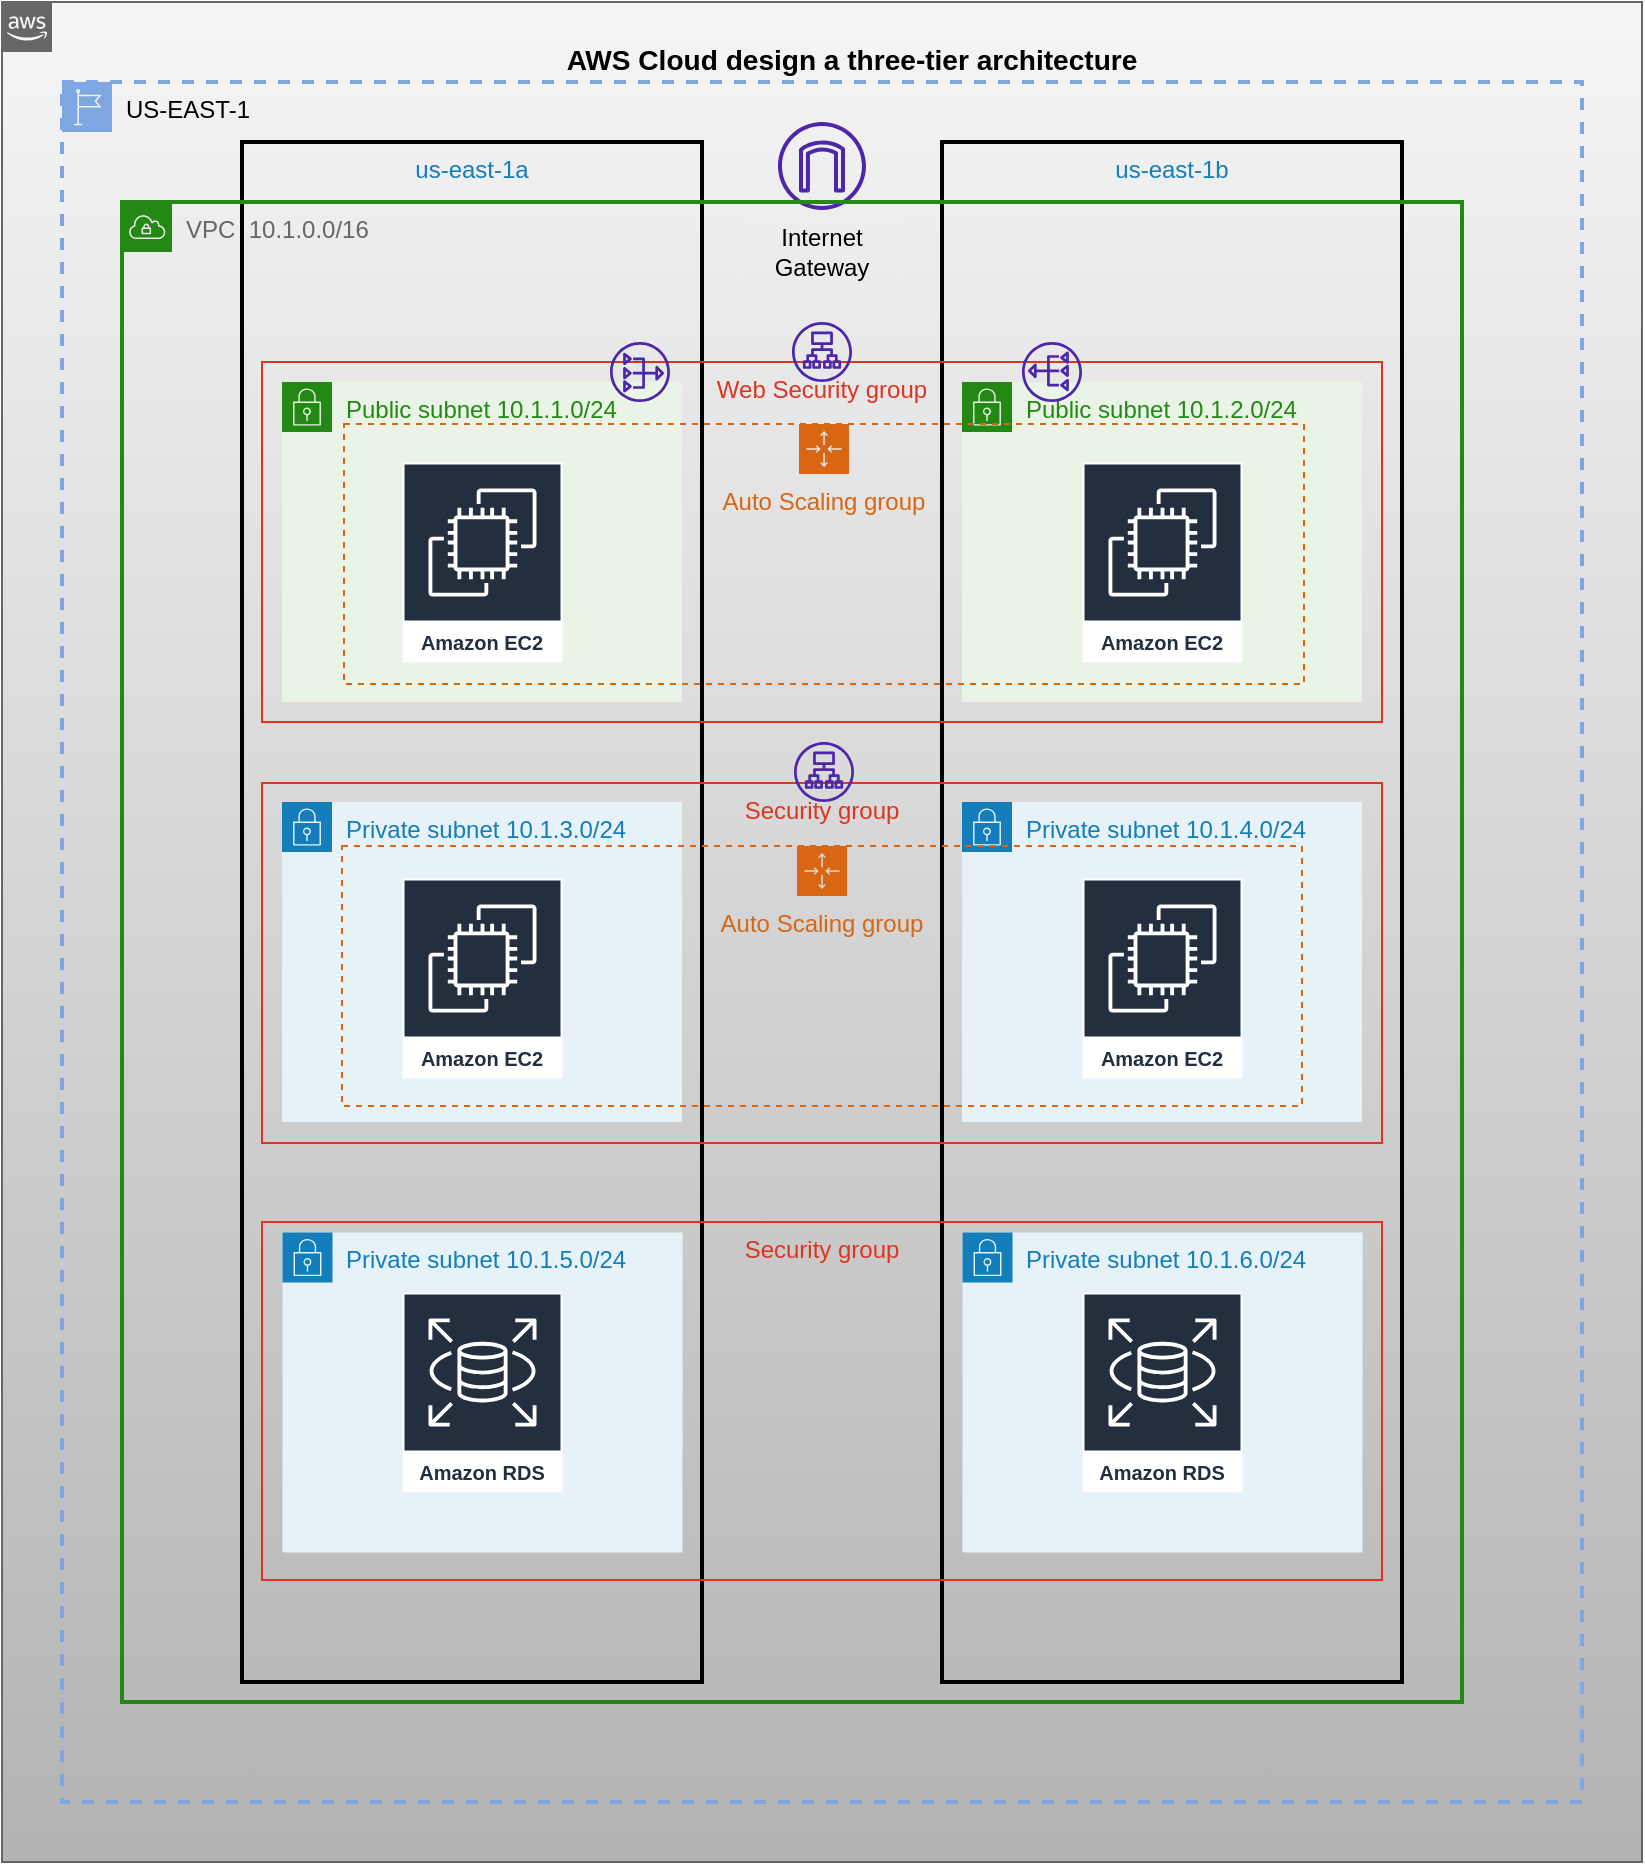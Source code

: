 <mxfile version="20.6.0" type="github">
  <diagram id="xggmqmnDdCMUJtHXeGxX" name="Página-1">
    <mxGraphModel dx="782" dy="1607" grid="0" gridSize="10" guides="1" tooltips="1" connect="1" arrows="1" fold="1" page="1" pageScale="1" pageWidth="827" pageHeight="1169" math="0" shadow="0">
      <root>
        <mxCell id="0" />
        <mxCell id="1" parent="0" />
        <mxCell id="7BhhN1L9Lo45RrHUkkJ7-12" value="&lt;h3&gt;AWS Cloud design a three-tier architecture&lt;/h3&gt;" style="points=[[0,0],[0.25,0],[0.5,0],[0.75,0],[1,0],[1,0.25],[1,0.5],[1,0.75],[1,1],[0.75,1],[0.5,1],[0.25,1],[0,1],[0,0.75],[0,0.5],[0,0.25]];outlineConnect=0;html=1;whiteSpace=wrap;fontSize=12;fontStyle=0;container=1;pointerEvents=0;collapsible=0;recursiveResize=0;shape=mxgraph.aws4.group;grIcon=mxgraph.aws4.group_aws_cloud_alt;fillColor=#f5f5f5;verticalAlign=top;align=center;spacingLeft=30;dashed=0;labelBackgroundColor=none;strokeWidth=1;gradientColor=#b3b3b3;strokeColor=#666666;" vertex="1" parent="1">
          <mxGeometry x="20" y="-110" width="820" height="930" as="geometry" />
        </mxCell>
        <mxCell id="Yk63QLegk9tkWfs8BIzJ-25" value="US-EAST-1" style="points=[[0,0],[0.25,0],[0.5,0],[0.75,0],[1,0],[1,0.25],[1,0.5],[1,0.75],[1,1],[0.75,1],[0.5,1],[0.25,1],[0,1],[0,0.75],[0,0.5],[0,0.25]];outlineConnect=0;html=1;whiteSpace=wrap;fontSize=12;fontStyle=0;container=1;pointerEvents=0;collapsible=0;recursiveResize=0;shape=mxgraph.aws4.group;grIcon=mxgraph.aws4.group_region;verticalAlign=top;align=left;spacingLeft=30;dashed=1;labelBackgroundColor=none;strokeWidth=2;fillColor=none;strokeColor=#7EA6E0;" parent="1" vertex="1">
          <mxGeometry x="50" y="-70" width="760" height="860" as="geometry" />
        </mxCell>
        <mxCell id="Yk63QLegk9tkWfs8BIzJ-33" value="us-east-1a" style="fillColor=none;strokeColor=#000000;verticalAlign=top;fontStyle=0;fontColor=#147EBA;labelBackgroundColor=none;strokeWidth=2;" parent="Yk63QLegk9tkWfs8BIzJ-25" vertex="1">
          <mxGeometry x="90" y="30" width="230" height="770" as="geometry" />
        </mxCell>
        <mxCell id="Yk63QLegk9tkWfs8BIzJ-34" value="us-east-1b" style="fillColor=none;strokeColor=#000000;verticalAlign=top;fontStyle=0;fontColor=#147EBA;labelBackgroundColor=none;strokeWidth=2;" parent="Yk63QLegk9tkWfs8BIzJ-25" vertex="1">
          <mxGeometry x="440" y="30" width="230" height="770" as="geometry" />
        </mxCell>
        <mxCell id="Yk63QLegk9tkWfs8BIzJ-35" value="" style="sketch=0;outlineConnect=0;fontColor=#232F3E;gradientColor=none;fillColor=#4D27AA;strokeColor=none;dashed=0;verticalLabelPosition=bottom;verticalAlign=top;align=center;html=1;fontSize=12;fontStyle=0;aspect=fixed;pointerEvents=1;shape=mxgraph.aws4.internet_gateway;labelBackgroundColor=none;strokeWidth=2;" parent="Yk63QLegk9tkWfs8BIzJ-25" vertex="1">
          <mxGeometry x="358" y="20" width="44" height="44" as="geometry" />
        </mxCell>
        <mxCell id="Yk63QLegk9tkWfs8BIzJ-47" value="Security group" style="fillColor=none;strokeColor=#DD3522;verticalAlign=top;fontStyle=0;fontColor=#DD3522;labelBackgroundColor=none;strokeWidth=1;" parent="Yk63QLegk9tkWfs8BIzJ-25" vertex="1">
          <mxGeometry x="100" y="570" width="560" height="179" as="geometry" />
        </mxCell>
        <mxCell id="Yk63QLegk9tkWfs8BIzJ-48" value="Security group" style="fillColor=none;strokeColor=#DD3522;verticalAlign=top;fontStyle=0;fontColor=#DD3522;labelBackgroundColor=none;strokeWidth=1;" parent="Yk63QLegk9tkWfs8BIzJ-25" vertex="1">
          <mxGeometry x="100" y="350.5" width="560" height="180" as="geometry" />
        </mxCell>
        <mxCell id="Yk63QLegk9tkWfs8BIzJ-49" value="Web Security group" style="fillColor=none;strokeColor=#DD3522;verticalAlign=top;fontStyle=0;fontColor=#DD3522;labelBackgroundColor=none;strokeWidth=1;" parent="Yk63QLegk9tkWfs8BIzJ-25" vertex="1">
          <mxGeometry x="100" y="140" width="560" height="180" as="geometry" />
        </mxCell>
        <mxCell id="Yk63QLegk9tkWfs8BIzJ-26" value="VPC&amp;nbsp; 10.1.0.0/16" style="points=[[0,0],[0.25,0],[0.5,0],[0.75,0],[1,0],[1,0.25],[1,0.5],[1,0.75],[1,1],[0.75,1],[0.5,1],[0.25,1],[0,1],[0,0.75],[0,0.5],[0,0.25]];outlineConnect=0;gradientColor=none;html=1;whiteSpace=wrap;fontSize=12;fontStyle=0;container=1;pointerEvents=0;collapsible=0;recursiveResize=0;shape=mxgraph.aws4.group;grIcon=mxgraph.aws4.group_vpc;strokeColor=#248814;fillColor=none;verticalAlign=top;align=left;spacingLeft=30;fontColor=#666666;dashed=0;labelBackgroundColor=none;strokeWidth=2;" parent="1" vertex="1">
          <mxGeometry x="80" y="-10" width="670" height="750" as="geometry" />
        </mxCell>
        <mxCell id="Yk63QLegk9tkWfs8BIzJ-27" value="Public subnet 10.1.1.0/24" style="points=[[0,0],[0.25,0],[0.5,0],[0.75,0],[1,0],[1,0.25],[1,0.5],[1,0.75],[1,1],[0.75,1],[0.5,1],[0.25,1],[0,1],[0,0.75],[0,0.5],[0,0.25]];outlineConnect=0;gradientColor=none;html=1;whiteSpace=wrap;fontSize=12;fontStyle=0;container=1;pointerEvents=0;collapsible=0;recursiveResize=0;shape=mxgraph.aws4.group;grIcon=mxgraph.aws4.group_security_group;grStroke=0;strokeColor=#248814;fillColor=#E9F3E6;verticalAlign=top;align=left;spacingLeft=30;fontColor=#248814;dashed=0;labelBackgroundColor=none;strokeWidth=2;" parent="Yk63QLegk9tkWfs8BIzJ-26" vertex="1">
          <mxGeometry x="80" y="90" width="200" height="160" as="geometry" />
        </mxCell>
        <mxCell id="Yk63QLegk9tkWfs8BIzJ-41" value="Amazon EC2" style="sketch=0;outlineConnect=0;fontColor=#232F3E;gradientColor=none;strokeColor=#ffffff;fillColor=#232F3E;dashed=0;verticalLabelPosition=middle;verticalAlign=bottom;align=center;html=1;whiteSpace=wrap;fontSize=10;fontStyle=1;spacing=3;shape=mxgraph.aws4.productIcon;prIcon=mxgraph.aws4.ec2;labelBackgroundColor=none;strokeWidth=0;" parent="Yk63QLegk9tkWfs8BIzJ-27" vertex="1">
          <mxGeometry x="60" y="40" width="80" height="100" as="geometry" />
        </mxCell>
        <mxCell id="Yk63QLegk9tkWfs8BIzJ-28" value="Public subnet 10.1.2.0/24" style="points=[[0,0],[0.25,0],[0.5,0],[0.75,0],[1,0],[1,0.25],[1,0.5],[1,0.75],[1,1],[0.75,1],[0.5,1],[0.25,1],[0,1],[0,0.75],[0,0.5],[0,0.25]];outlineConnect=0;gradientColor=none;html=1;whiteSpace=wrap;fontSize=12;fontStyle=0;container=1;pointerEvents=0;collapsible=0;recursiveResize=0;shape=mxgraph.aws4.group;grIcon=mxgraph.aws4.group_security_group;grStroke=0;strokeColor=#248814;fillColor=#E9F3E6;verticalAlign=top;align=left;spacingLeft=30;fontColor=#248814;dashed=0;labelBackgroundColor=none;strokeWidth=2;" parent="Yk63QLegk9tkWfs8BIzJ-26" vertex="1">
          <mxGeometry x="420" y="90" width="200" height="160" as="geometry" />
        </mxCell>
        <mxCell id="Yk63QLegk9tkWfs8BIzJ-42" value="Amazon EC2" style="sketch=0;outlineConnect=0;fontColor=#232F3E;gradientColor=none;strokeColor=#ffffff;fillColor=#232F3E;dashed=0;verticalLabelPosition=middle;verticalAlign=bottom;align=center;html=1;whiteSpace=wrap;fontSize=10;fontStyle=1;spacing=3;shape=mxgraph.aws4.productIcon;prIcon=mxgraph.aws4.ec2;labelBackgroundColor=none;strokeWidth=0;" parent="Yk63QLegk9tkWfs8BIzJ-28" vertex="1">
          <mxGeometry x="60" y="40" width="80" height="100" as="geometry" />
        </mxCell>
        <mxCell id="Yk63QLegk9tkWfs8BIzJ-29" value="Private subnet 10.1.3.0/24" style="points=[[0,0],[0.25,0],[0.5,0],[0.75,0],[1,0],[1,0.25],[1,0.5],[1,0.75],[1,1],[0.75,1],[0.5,1],[0.25,1],[0,1],[0,0.75],[0,0.5],[0,0.25]];outlineConnect=0;gradientColor=none;html=1;whiteSpace=wrap;fontSize=12;fontStyle=0;container=1;pointerEvents=0;collapsible=0;recursiveResize=0;shape=mxgraph.aws4.group;grIcon=mxgraph.aws4.group_security_group;grStroke=0;strokeColor=#147EBA;fillColor=#E6F2F8;verticalAlign=top;align=left;spacingLeft=30;fontColor=#147EBA;dashed=0;labelBackgroundColor=none;strokeWidth=2;" parent="Yk63QLegk9tkWfs8BIzJ-26" vertex="1">
          <mxGeometry x="80" y="300" width="200" height="160" as="geometry" />
        </mxCell>
        <mxCell id="Yk63QLegk9tkWfs8BIzJ-43" value="Amazon EC2" style="sketch=0;outlineConnect=0;fontColor=#232F3E;gradientColor=none;strokeColor=#ffffff;fillColor=#232F3E;dashed=0;verticalLabelPosition=middle;verticalAlign=bottom;align=center;html=1;whiteSpace=wrap;fontSize=10;fontStyle=1;spacing=3;shape=mxgraph.aws4.productIcon;prIcon=mxgraph.aws4.ec2;labelBackgroundColor=none;strokeWidth=0;" parent="Yk63QLegk9tkWfs8BIzJ-29" vertex="1">
          <mxGeometry x="60" y="38" width="80" height="100" as="geometry" />
        </mxCell>
        <mxCell id="Yk63QLegk9tkWfs8BIzJ-30" value="Private subnet 10.1.4.0/24" style="points=[[0,0],[0.25,0],[0.5,0],[0.75,0],[1,0],[1,0.25],[1,0.5],[1,0.75],[1,1],[0.75,1],[0.5,1],[0.25,1],[0,1],[0,0.75],[0,0.5],[0,0.25]];outlineConnect=0;gradientColor=none;html=1;whiteSpace=wrap;fontSize=12;fontStyle=0;container=1;pointerEvents=0;collapsible=0;recursiveResize=0;shape=mxgraph.aws4.group;grIcon=mxgraph.aws4.group_security_group;grStroke=0;strokeColor=#147EBA;fillColor=#E6F2F8;verticalAlign=top;align=left;spacingLeft=30;fontColor=#147EBA;dashed=0;labelBackgroundColor=none;strokeWidth=2;" parent="Yk63QLegk9tkWfs8BIzJ-26" vertex="1">
          <mxGeometry x="420" y="300" width="200" height="160" as="geometry" />
        </mxCell>
        <mxCell id="Yk63QLegk9tkWfs8BIzJ-44" value="Amazon EC2" style="sketch=0;outlineConnect=0;fontColor=#232F3E;gradientColor=none;strokeColor=#ffffff;fillColor=#232F3E;dashed=0;verticalLabelPosition=middle;verticalAlign=bottom;align=center;html=1;whiteSpace=wrap;fontSize=10;fontStyle=1;spacing=3;shape=mxgraph.aws4.productIcon;prIcon=mxgraph.aws4.ec2;labelBackgroundColor=none;strokeWidth=0;" parent="Yk63QLegk9tkWfs8BIzJ-30" vertex="1">
          <mxGeometry x="60" y="38" width="80" height="100" as="geometry" />
        </mxCell>
        <mxCell id="Yk63QLegk9tkWfs8BIzJ-36" value="Internet Gateway" style="rounded=0;whiteSpace=wrap;html=1;labelBackgroundColor=none;strokeWidth=0;dashed=1;fillColor=none;strokeColor=#FFFFFF;" parent="Yk63QLegk9tkWfs8BIzJ-26" vertex="1">
          <mxGeometry x="310" y="10" width="80" height="30" as="geometry" />
        </mxCell>
        <mxCell id="Yk63QLegk9tkWfs8BIzJ-39" value="Private subnet 10.1.5.0/24" style="points=[[0,0],[0.25,0],[0.5,0],[0.75,0],[1,0],[1,0.25],[1,0.5],[1,0.75],[1,1],[0.75,1],[0.5,1],[0.25,1],[0,1],[0,0.75],[0,0.5],[0,0.25]];outlineConnect=0;gradientColor=none;html=1;whiteSpace=wrap;fontSize=12;fontStyle=0;container=1;pointerEvents=0;collapsible=0;recursiveResize=0;shape=mxgraph.aws4.group;grIcon=mxgraph.aws4.group_security_group;grStroke=0;strokeColor=#147EBA;fillColor=#E6F2F8;verticalAlign=top;align=left;spacingLeft=30;fontColor=#147EBA;dashed=0;labelBackgroundColor=none;strokeWidth=0;" parent="Yk63QLegk9tkWfs8BIzJ-26" vertex="1">
          <mxGeometry x="80" y="515" width="200" height="160" as="geometry" />
        </mxCell>
        <mxCell id="Yk63QLegk9tkWfs8BIzJ-45" value="Amazon RDS" style="sketch=0;outlineConnect=0;fontColor=#232F3E;gradientColor=none;strokeColor=#ffffff;fillColor=#232F3E;dashed=0;verticalLabelPosition=middle;verticalAlign=bottom;align=center;html=1;whiteSpace=wrap;fontSize=10;fontStyle=1;spacing=3;shape=mxgraph.aws4.productIcon;prIcon=mxgraph.aws4.rds;labelBackgroundColor=none;strokeWidth=0;" parent="Yk63QLegk9tkWfs8BIzJ-39" vertex="1">
          <mxGeometry x="60" y="30" width="80" height="100" as="geometry" />
        </mxCell>
        <mxCell id="Yk63QLegk9tkWfs8BIzJ-40" value="Private subnet 10.1.6.0/24" style="points=[[0,0],[0.25,0],[0.5,0],[0.75,0],[1,0],[1,0.25],[1,0.5],[1,0.75],[1,1],[0.75,1],[0.5,1],[0.25,1],[0,1],[0,0.75],[0,0.5],[0,0.25]];outlineConnect=0;gradientColor=none;html=1;whiteSpace=wrap;fontSize=12;fontStyle=0;container=1;pointerEvents=0;collapsible=0;recursiveResize=0;shape=mxgraph.aws4.group;grIcon=mxgraph.aws4.group_security_group;grStroke=0;strokeColor=#147EBA;fillColor=#E6F2F8;verticalAlign=top;align=left;spacingLeft=30;fontColor=#147EBA;dashed=0;labelBackgroundColor=none;strokeWidth=0;" parent="Yk63QLegk9tkWfs8BIzJ-26" vertex="1">
          <mxGeometry x="420" y="515" width="200" height="160" as="geometry" />
        </mxCell>
        <mxCell id="Yk63QLegk9tkWfs8BIzJ-46" value="Amazon RDS" style="sketch=0;outlineConnect=0;fontColor=#232F3E;gradientColor=none;strokeColor=#ffffff;fillColor=#232F3E;dashed=0;verticalLabelPosition=middle;verticalAlign=bottom;align=center;html=1;whiteSpace=wrap;fontSize=10;fontStyle=1;spacing=3;shape=mxgraph.aws4.productIcon;prIcon=mxgraph.aws4.rds;labelBackgroundColor=none;strokeWidth=0;" parent="Yk63QLegk9tkWfs8BIzJ-40" vertex="1">
          <mxGeometry x="60" y="30" width="80" height="100" as="geometry" />
        </mxCell>
        <mxCell id="7BhhN1L9Lo45RrHUkkJ7-2" value="Auto Scaling group" style="points=[[0,0],[0.25,0],[0.5,0],[0.75,0],[1,0],[1,0.25],[1,0.5],[1,0.75],[1,1],[0.75,1],[0.5,1],[0.25,1],[0,1],[0,0.75],[0,0.5],[0,0.25]];outlineConnect=0;gradientColor=none;html=1;whiteSpace=wrap;fontSize=12;fontStyle=0;container=1;pointerEvents=0;collapsible=0;recursiveResize=0;shape=mxgraph.aws4.groupCenter;grIcon=mxgraph.aws4.group_auto_scaling_group;grStroke=1;strokeColor=#D86613;fillColor=none;verticalAlign=top;align=center;fontColor=#D86613;dashed=1;spacingTop=25;labelBackgroundColor=none;strokeWidth=1;" vertex="1" parent="Yk63QLegk9tkWfs8BIzJ-26">
          <mxGeometry x="110" y="322" width="480" height="130" as="geometry" />
        </mxCell>
        <mxCell id="7BhhN1L9Lo45RrHUkkJ7-10" value="Auto Scaling group" style="points=[[0,0],[0.25,0],[0.5,0],[0.75,0],[1,0],[1,0.25],[1,0.5],[1,0.75],[1,1],[0.75,1],[0.5,1],[0.25,1],[0,1],[0,0.75],[0,0.5],[0,0.25]];outlineConnect=0;gradientColor=none;html=1;whiteSpace=wrap;fontSize=12;fontStyle=0;container=1;pointerEvents=0;collapsible=0;recursiveResize=0;shape=mxgraph.aws4.groupCenter;grIcon=mxgraph.aws4.group_auto_scaling_group;grStroke=1;strokeColor=#D86613;fillColor=none;verticalAlign=top;align=center;fontColor=#D86613;dashed=1;spacingTop=25;labelBackgroundColor=none;strokeWidth=1;" vertex="1" parent="Yk63QLegk9tkWfs8BIzJ-26">
          <mxGeometry x="111" y="111" width="480" height="130" as="geometry" />
        </mxCell>
        <mxCell id="7BhhN1L9Lo45RrHUkkJ7-13" value="" style="sketch=0;outlineConnect=0;fontColor=#232F3E;gradientColor=none;fillColor=#4D27AA;strokeColor=none;dashed=0;verticalLabelPosition=bottom;verticalAlign=top;align=center;html=1;fontSize=12;fontStyle=0;aspect=fixed;pointerEvents=1;shape=mxgraph.aws4.application_load_balancer;labelBackgroundColor=none;strokeWidth=1;" vertex="1" parent="Yk63QLegk9tkWfs8BIzJ-26">
          <mxGeometry x="336" y="270" width="30" height="30" as="geometry" />
        </mxCell>
        <mxCell id="7BhhN1L9Lo45RrHUkkJ7-14" value="" style="sketch=0;outlineConnect=0;fontColor=#232F3E;gradientColor=none;fillColor=#4D27AA;strokeColor=none;dashed=0;verticalLabelPosition=bottom;verticalAlign=top;align=center;html=1;fontSize=12;fontStyle=0;aspect=fixed;pointerEvents=1;shape=mxgraph.aws4.application_load_balancer;labelBackgroundColor=none;strokeWidth=1;" vertex="1" parent="Yk63QLegk9tkWfs8BIzJ-26">
          <mxGeometry x="335" y="60" width="30" height="30" as="geometry" />
        </mxCell>
        <mxCell id="7BhhN1L9Lo45RrHUkkJ7-18" value="" style="sketch=0;outlineConnect=0;fontColor=#232F3E;gradientColor=none;fillColor=#4D27AA;strokeColor=none;dashed=0;verticalLabelPosition=bottom;verticalAlign=top;align=center;html=1;fontSize=12;fontStyle=0;aspect=fixed;pointerEvents=1;shape=mxgraph.aws4.nat_gateway;labelBackgroundColor=none;strokeWidth=1;" vertex="1" parent="Yk63QLegk9tkWfs8BIzJ-26">
          <mxGeometry x="244" y="70" width="30" height="30" as="geometry" />
        </mxCell>
        <mxCell id="7BhhN1L9Lo45RrHUkkJ7-19" value="" style="sketch=0;outlineConnect=0;fontColor=#232F3E;gradientColor=none;fillColor=#4D27AA;strokeColor=none;dashed=0;verticalLabelPosition=bottom;verticalAlign=top;align=center;html=1;fontSize=12;fontStyle=0;aspect=fixed;pointerEvents=1;shape=mxgraph.aws4.nat_gateway;labelBackgroundColor=none;strokeWidth=1;direction=west;" vertex="1" parent="Yk63QLegk9tkWfs8BIzJ-26">
          <mxGeometry x="450" y="70" width="30" height="30" as="geometry" />
        </mxCell>
      </root>
    </mxGraphModel>
  </diagram>
</mxfile>
